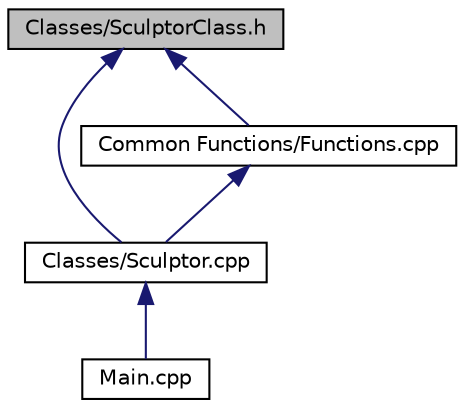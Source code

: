 digraph "Classes/SculptorClass.h"
{
  edge [fontname="Helvetica",fontsize="10",labelfontname="Helvetica",labelfontsize="10"];
  node [fontname="Helvetica",fontsize="10",shape=record];
  Node3 [label="Classes/SculptorClass.h",height=0.2,width=0.4,color="black", fillcolor="grey75", style="filled", fontcolor="black"];
  Node3 -> Node4 [dir="back",color="midnightblue",fontsize="10",style="solid",fontname="Helvetica"];
  Node4 [label="Classes/Sculptor.cpp",height=0.2,width=0.4,color="black", fillcolor="white", style="filled",URL="$_sculptor_8cpp.html"];
  Node4 -> Node5 [dir="back",color="midnightblue",fontsize="10",style="solid",fontname="Helvetica"];
  Node5 [label="Main.cpp",height=0.2,width=0.4,color="black", fillcolor="white", style="filled",URL="$_main_8cpp.html"];
  Node3 -> Node6 [dir="back",color="midnightblue",fontsize="10",style="solid",fontname="Helvetica"];
  Node6 [label="Common Functions/Functions.cpp",height=0.2,width=0.4,color="black", fillcolor="white", style="filled",URL="$_functions_8cpp.html"];
  Node6 -> Node4 [dir="back",color="midnightblue",fontsize="10",style="solid",fontname="Helvetica"];
}
